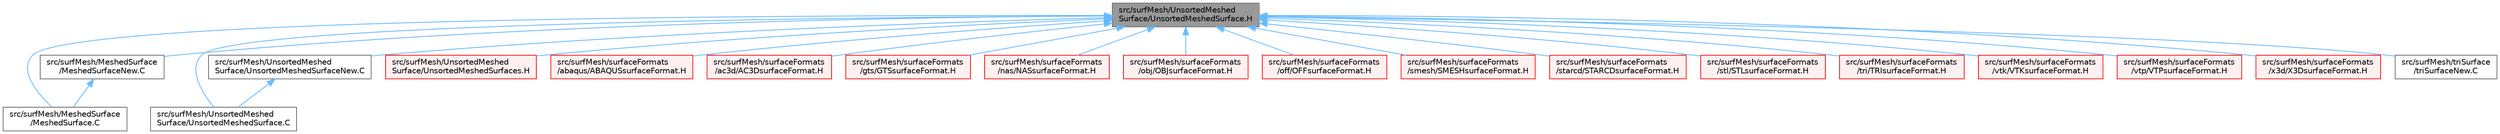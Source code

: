 digraph "src/surfMesh/UnsortedMeshedSurface/UnsortedMeshedSurface.H"
{
 // LATEX_PDF_SIZE
  bgcolor="transparent";
  edge [fontname=Helvetica,fontsize=10,labelfontname=Helvetica,labelfontsize=10];
  node [fontname=Helvetica,fontsize=10,shape=box,height=0.2,width=0.4];
  Node1 [id="Node000001",label="src/surfMesh/UnsortedMeshed\lSurface/UnsortedMeshedSurface.H",height=0.2,width=0.4,color="gray40", fillcolor="grey60", style="filled", fontcolor="black",tooltip=" "];
  Node1 -> Node2 [id="edge1_Node000001_Node000002",dir="back",color="steelblue1",style="solid",tooltip=" "];
  Node2 [id="Node000002",label="src/surfMesh/MeshedSurface\l/MeshedSurface.C",height=0.2,width=0.4,color="grey40", fillcolor="white", style="filled",URL="$MeshedSurface_8C.html",tooltip=" "];
  Node1 -> Node3 [id="edge2_Node000001_Node000003",dir="back",color="steelblue1",style="solid",tooltip=" "];
  Node3 [id="Node000003",label="src/surfMesh/MeshedSurface\l/MeshedSurfaceNew.C",height=0.2,width=0.4,color="grey40", fillcolor="white", style="filled",URL="$MeshedSurfaceNew_8C.html",tooltip=" "];
  Node3 -> Node2 [id="edge3_Node000003_Node000002",dir="back",color="steelblue1",style="solid",tooltip=" "];
  Node1 -> Node4 [id="edge4_Node000001_Node000004",dir="back",color="steelblue1",style="solid",tooltip=" "];
  Node4 [id="Node000004",label="src/surfMesh/UnsortedMeshed\lSurface/UnsortedMeshedSurface.C",height=0.2,width=0.4,color="grey40", fillcolor="white", style="filled",URL="$UnsortedMeshedSurface_8C.html",tooltip=" "];
  Node1 -> Node5 [id="edge5_Node000001_Node000005",dir="back",color="steelblue1",style="solid",tooltip=" "];
  Node5 [id="Node000005",label="src/surfMesh/UnsortedMeshed\lSurface/UnsortedMeshedSurfaceNew.C",height=0.2,width=0.4,color="grey40", fillcolor="white", style="filled",URL="$UnsortedMeshedSurfaceNew_8C.html",tooltip=" "];
  Node5 -> Node4 [id="edge6_Node000005_Node000004",dir="back",color="steelblue1",style="solid",tooltip=" "];
  Node1 -> Node6 [id="edge7_Node000001_Node000006",dir="back",color="steelblue1",style="solid",tooltip=" "];
  Node6 [id="Node000006",label="src/surfMesh/UnsortedMeshed\lSurface/UnsortedMeshedSurfaces.H",height=0.2,width=0.4,color="red", fillcolor="#FFF0F0", style="filled",URL="$UnsortedMeshedSurfaces_8H.html",tooltip=" "];
  Node1 -> Node8 [id="edge8_Node000001_Node000008",dir="back",color="steelblue1",style="solid",tooltip=" "];
  Node8 [id="Node000008",label="src/surfMesh/surfaceFormats\l/abaqus/ABAQUSsurfaceFormat.H",height=0.2,width=0.4,color="red", fillcolor="#FFF0F0", style="filled",URL="$ABAQUSsurfaceFormat_8H.html",tooltip=" "];
  Node1 -> Node11 [id="edge9_Node000001_Node000011",dir="back",color="steelblue1",style="solid",tooltip=" "];
  Node11 [id="Node000011",label="src/surfMesh/surfaceFormats\l/ac3d/AC3DsurfaceFormat.H",height=0.2,width=0.4,color="red", fillcolor="#FFF0F0", style="filled",URL="$AC3DsurfaceFormat_8H.html",tooltip=" "];
  Node1 -> Node14 [id="edge10_Node000001_Node000014",dir="back",color="steelblue1",style="solid",tooltip=" "];
  Node14 [id="Node000014",label="src/surfMesh/surfaceFormats\l/gts/GTSsurfaceFormat.H",height=0.2,width=0.4,color="red", fillcolor="#FFF0F0", style="filled",URL="$GTSsurfaceFormat_8H.html",tooltip=" "];
  Node1 -> Node17 [id="edge11_Node000001_Node000017",dir="back",color="steelblue1",style="solid",tooltip=" "];
  Node17 [id="Node000017",label="src/surfMesh/surfaceFormats\l/nas/NASsurfaceFormat.H",height=0.2,width=0.4,color="red", fillcolor="#FFF0F0", style="filled",URL="$NASsurfaceFormat_8H.html",tooltip=" "];
  Node1 -> Node20 [id="edge12_Node000001_Node000020",dir="back",color="steelblue1",style="solid",tooltip=" "];
  Node20 [id="Node000020",label="src/surfMesh/surfaceFormats\l/obj/OBJsurfaceFormat.H",height=0.2,width=0.4,color="red", fillcolor="#FFF0F0", style="filled",URL="$OBJsurfaceFormat_8H.html",tooltip=" "];
  Node1 -> Node23 [id="edge13_Node000001_Node000023",dir="back",color="steelblue1",style="solid",tooltip=" "];
  Node23 [id="Node000023",label="src/surfMesh/surfaceFormats\l/off/OFFsurfaceFormat.H",height=0.2,width=0.4,color="red", fillcolor="#FFF0F0", style="filled",URL="$OFFsurfaceFormat_8H.html",tooltip=" "];
  Node1 -> Node26 [id="edge14_Node000001_Node000026",dir="back",color="steelblue1",style="solid",tooltip=" "];
  Node26 [id="Node000026",label="src/surfMesh/surfaceFormats\l/smesh/SMESHsurfaceFormat.H",height=0.2,width=0.4,color="red", fillcolor="#FFF0F0", style="filled",URL="$SMESHsurfaceFormat_8H.html",tooltip=" "];
  Node1 -> Node29 [id="edge15_Node000001_Node000029",dir="back",color="steelblue1",style="solid",tooltip=" "];
  Node29 [id="Node000029",label="src/surfMesh/surfaceFormats\l/starcd/STARCDsurfaceFormat.H",height=0.2,width=0.4,color="red", fillcolor="#FFF0F0", style="filled",URL="$STARCDsurfaceFormat_8H.html",tooltip=" "];
  Node1 -> Node32 [id="edge16_Node000001_Node000032",dir="back",color="steelblue1",style="solid",tooltip=" "];
  Node32 [id="Node000032",label="src/surfMesh/surfaceFormats\l/stl/STLsurfaceFormat.H",height=0.2,width=0.4,color="red", fillcolor="#FFF0F0", style="filled",URL="$STLsurfaceFormat_8H.html",tooltip=" "];
  Node1 -> Node35 [id="edge17_Node000001_Node000035",dir="back",color="steelblue1",style="solid",tooltip=" "];
  Node35 [id="Node000035",label="src/surfMesh/surfaceFormats\l/tri/TRIsurfaceFormat.H",height=0.2,width=0.4,color="red", fillcolor="#FFF0F0", style="filled",URL="$TRIsurfaceFormat_8H.html",tooltip=" "];
  Node1 -> Node38 [id="edge18_Node000001_Node000038",dir="back",color="steelblue1",style="solid",tooltip=" "];
  Node38 [id="Node000038",label="src/surfMesh/surfaceFormats\l/vtk/VTKsurfaceFormat.H",height=0.2,width=0.4,color="red", fillcolor="#FFF0F0", style="filled",URL="$VTKsurfaceFormat_8H.html",tooltip=" "];
  Node1 -> Node41 [id="edge19_Node000001_Node000041",dir="back",color="steelblue1",style="solid",tooltip=" "];
  Node41 [id="Node000041",label="src/surfMesh/surfaceFormats\l/vtp/VTPsurfaceFormat.H",height=0.2,width=0.4,color="red", fillcolor="#FFF0F0", style="filled",URL="$VTPsurfaceFormat_8H.html",tooltip=" "];
  Node1 -> Node44 [id="edge20_Node000001_Node000044",dir="back",color="steelblue1",style="solid",tooltip=" "];
  Node44 [id="Node000044",label="src/surfMesh/surfaceFormats\l/x3d/X3DsurfaceFormat.H",height=0.2,width=0.4,color="red", fillcolor="#FFF0F0", style="filled",URL="$X3DsurfaceFormat_8H.html",tooltip=" "];
  Node1 -> Node47 [id="edge21_Node000001_Node000047",dir="back",color="steelblue1",style="solid",tooltip=" "];
  Node47 [id="Node000047",label="src/surfMesh/triSurface\l/triSurfaceNew.C",height=0.2,width=0.4,color="grey40", fillcolor="white", style="filled",URL="$triSurfaceNew_8C.html",tooltip=" "];
}
